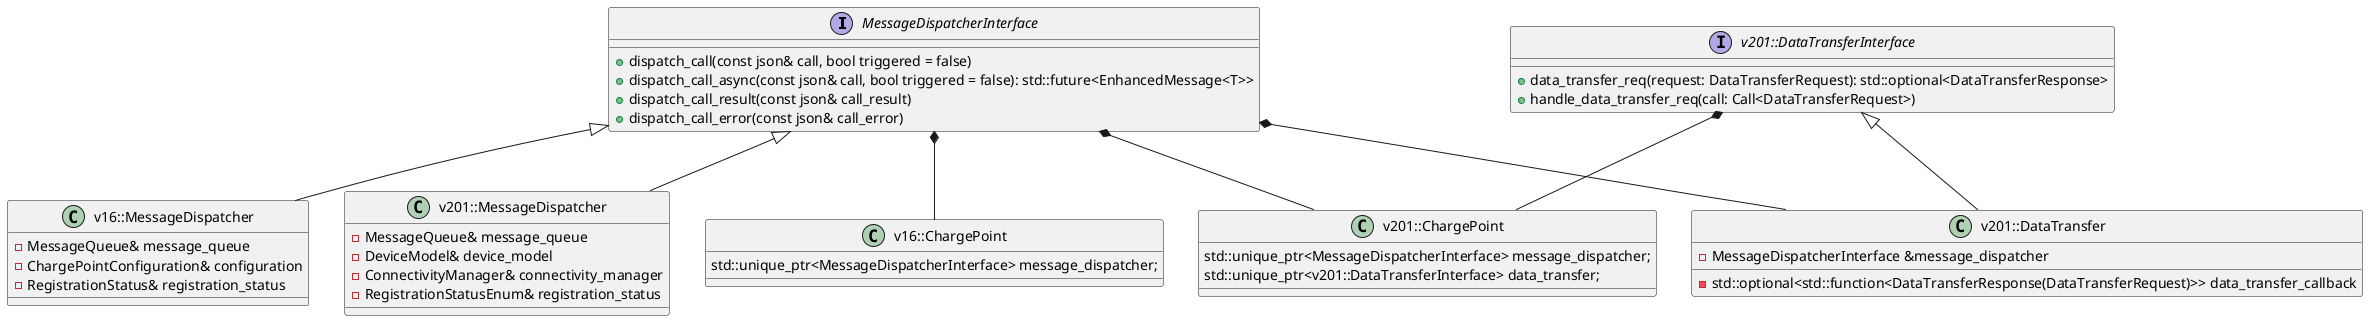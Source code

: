 
@startuml

interface MessageDispatcherInterface {
    +dispatch_call(const json& call, bool triggered = false)
    +dispatch_call_async(const json& call, bool triggered = false): std::future<EnhancedMessage<T>>
    +dispatch_call_result(const json& call_result)
    +dispatch_call_error(const json& call_error)
}

class v16::MessageDispatcher {
    - MessageQueue& message_queue
    - ChargePointConfiguration& configuration
    - RegistrationStatus& registration_status
}

class v201::MessageDispatcher {
    - MessageQueue& message_queue
    - DeviceModel& device_model
    - ConnectivityManager& connectivity_manager
    - RegistrationStatusEnum& registration_status
}

interface v201::DataTransferInterface {
    +data_transfer_req(request: DataTransferRequest): std::optional<DataTransferResponse>
    +handle_data_transfer_req(call: Call<DataTransferRequest>)
}

class v201::DataTransfer {
    -MessageDispatcherInterface &message_dispatcher
    -std::optional<std::function<DataTransferResponse(DataTransferRequest)>> data_transfer_callback
}

class v201::ChargePoint {
    std::unique_ptr<MessageDispatcherInterface> message_dispatcher;
    std::unique_ptr<v201::DataTransferInterface> data_transfer;
}

class v16::ChargePoint {
    std::unique_ptr<MessageDispatcherInterface> message_dispatcher;
}

MessageDispatcherInterface <|-- v16::MessageDispatcher  
MessageDispatcherInterface <|-- v201::MessageDispatcher
v201::DataTransferInterface <|-- v201::DataTransfer
MessageDispatcherInterface *-- v201::DataTransfer
MessageDispatcherInterface *-- v201::ChargePoint
v201::DataTransferInterface *-- v201::ChargePoint
MessageDispatcherInterface *-- v16::ChargePoint

@enduml